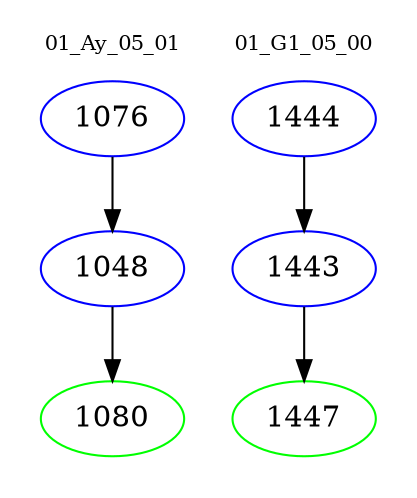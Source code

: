 digraph{
subgraph cluster_0 {
color = white
label = "01_Ay_05_01";
fontsize=10;
T0_1076 [label="1076", color="blue"]
T0_1076 -> T0_1048 [color="black"]
T0_1048 [label="1048", color="blue"]
T0_1048 -> T0_1080 [color="black"]
T0_1080 [label="1080", color="green"]
}
subgraph cluster_1 {
color = white
label = "01_G1_05_00";
fontsize=10;
T1_1444 [label="1444", color="blue"]
T1_1444 -> T1_1443 [color="black"]
T1_1443 [label="1443", color="blue"]
T1_1443 -> T1_1447 [color="black"]
T1_1447 [label="1447", color="green"]
}
}
